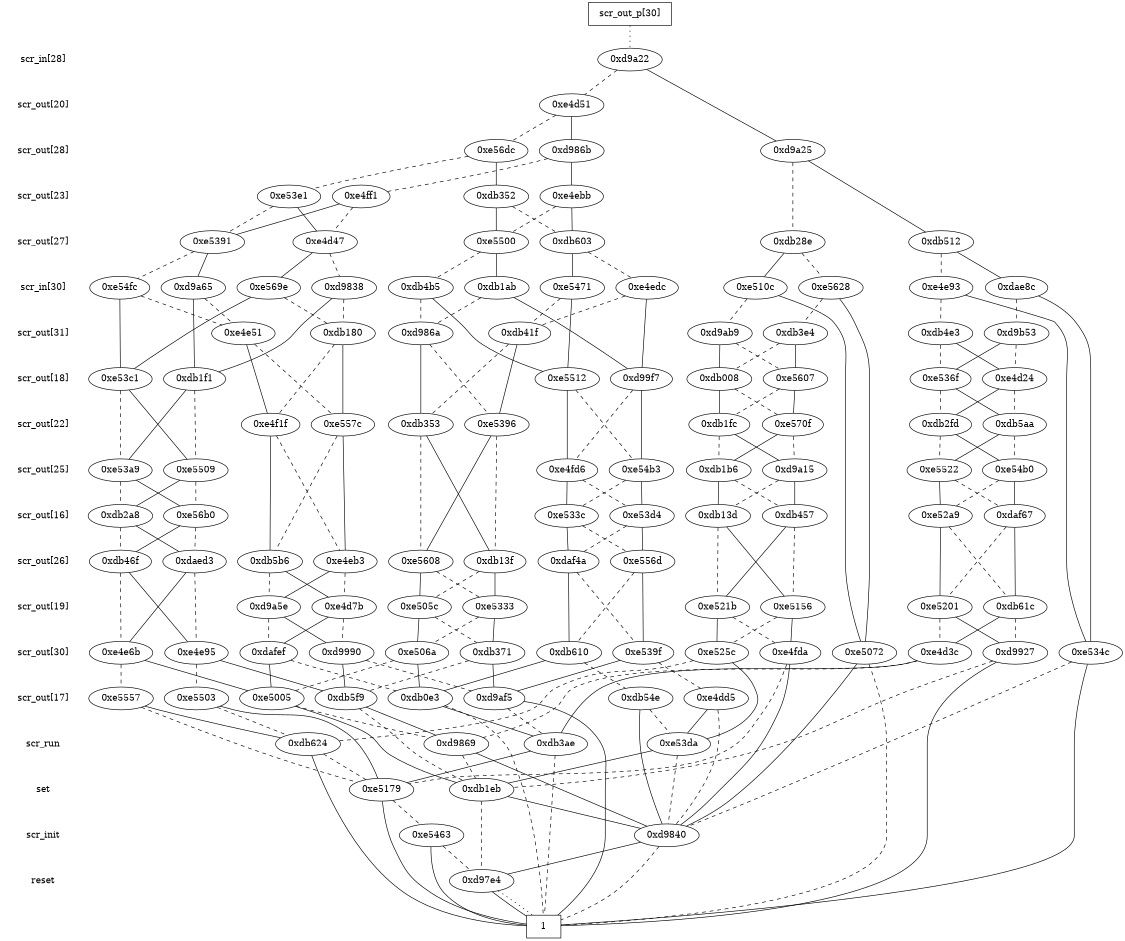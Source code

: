 digraph "DD" {
size = "7.5,10"
center = true;
edge [dir = none];
{ node [shape = plaintext];
  edge [style = invis];
  "CONST NODES" [style = invis];
" scr_in[28] " -> " scr_out[20] " -> " scr_out[28] " -> " scr_out[23] " -> " scr_out[27] " -> " scr_in[30] " -> " scr_out[31] " -> " scr_out[18] " -> " scr_out[22] " -> " scr_out[25] " -> " scr_out[16] " -> " scr_out[26] " -> " scr_out[19] " -> " scr_out[30] " -> " scr_out[17] " -> " scr_run " -> " set " -> " scr_init " -> " reset " -> "CONST NODES"; 
}
{ rank = same; node [shape = box]; edge [style = invis];
"  scr_out_p[30]  "; }
{ rank = same; " scr_in[28] ";
"0xd9a22";
}
{ rank = same; " scr_out[20] ";
"0xe4d51";
}
{ rank = same; " scr_out[28] ";
"0xd986b";
"0xd9a25";
"0xe56dc";
}
{ rank = same; " scr_out[23] ";
"0xe4ff1";
"0xe53e1";
"0xe4ebb";
"0xdb352";
}
{ rank = same; " scr_out[27] ";
"0xe5500";
"0xdb28e";
"0xe5391";
"0xdb603";
"0xe4d47";
"0xdb512";
}
{ rank = same; " scr_in[30] ";
"0xd9838";
"0xe4edc";
"0xdb4b5";
"0xe510c";
"0xe5628";
"0xe54fc";
"0xd9a65";
"0xe5471";
"0xdb1ab";
"0xe4e93";
"0xe569e";
"0xdae8c";
}
{ rank = same; " scr_out[31] ";
"0xdb41f";
"0xd9b53";
"0xdb3e4";
"0xdb180";
"0xdb4e3";
"0xd9ab9";
"0xe4e51";
"0xd986a";
}
{ rank = same; " scr_out[18] ";
"0xe4d24";
"0xe5607";
"0xd99f7";
"0xdb008";
"0xe53c1";
"0xdb1f1";
"0xe5512";
"0xe536f";
}
{ rank = same; " scr_out[22] ";
"0xe4f1f";
"0xdb353";
"0xdb5aa";
"0xdb2fd";
"0xe570f";
"0xe5396";
"0xdb1fc";
"0xe557c";
}
{ rank = same; " scr_out[25] ";
"0xe54b0";
"0xe5522";
"0xe5509";
"0xd9a15";
"0xdb1b6";
"0xe54b3";
"0xe53a9";
"0xe4fd6";
}
{ rank = same; " scr_out[16] ";
"0xdaf67";
"0xe52a9";
"0xe53d4";
"0xe533c";
"0xe56b0";
"0xdb2a8";
"0xdb457";
"0xdb13d";
}
{ rank = same; " scr_out[26] ";
"0xe4eb3";
"0xdb13f";
"0xdb46f";
"0xdaed3";
"0xe5608";
"0xdaf4a";
"0xdb5b6";
"0xe556d";
}
{ rank = same; " scr_out[19] ";
"0xdb61c";
"0xe5201";
"0xe5156";
"0xe521b";
"0xe505c";
"0xe5333";
"0xd9a5e";
"0xe4d7b";
}
{ rank = same; " scr_out[30] ";
"0xd9927";
"0xe4fda";
"0xdafef";
"0xdb371";
"0xe525c";
"0xe4d3c";
"0xe5072";
"0xe506a";
"0xdb610";
"0xd9990";
"0xe4e6b";
"0xe534c";
"0xe539f";
"0xe4e95";
}
{ rank = same; " scr_out[17] ";
"0xe5503";
"0xd9af5";
"0xe4dd5";
"0xdb5f9";
"0xdb0e3";
"0xe5005";
"0xdb54e";
"0xe5557";
}
{ rank = same; " scr_run ";
"0xe53da";
"0xdb3ae";
"0xd9869";
"0xdb624";
}
{ rank = same; " set ";
"0xe5179";
"0xdb1eb";
}
{ rank = same; " scr_init ";
"0xe5463";
"0xd9840";
}
{ rank = same; " reset ";
"0xd97e4";
}
{ rank = same; "CONST NODES";
{ node [shape = box]; "0xd979d";
}
}
"  scr_out_p[30]  " -> "0xd9a22" [style = dotted];
"0xd9a22" -> "0xd9a25";
"0xd9a22" -> "0xe4d51" [style = dashed];
"0xe4d51" -> "0xd986b";
"0xe4d51" -> "0xe56dc" [style = dashed];
"0xd986b" -> "0xe4ebb";
"0xd986b" -> "0xe4ff1" [style = dashed];
"0xd9a25" -> "0xdb512";
"0xd9a25" -> "0xdb28e" [style = dashed];
"0xe56dc" -> "0xdb352";
"0xe56dc" -> "0xe53e1" [style = dashed];
"0xe4ff1" -> "0xe5391";
"0xe4ff1" -> "0xe4d47" [style = dashed];
"0xe53e1" -> "0xe4d47";
"0xe53e1" -> "0xe5391" [style = dashed];
"0xe4ebb" -> "0xdb603";
"0xe4ebb" -> "0xe5500" [style = dashed];
"0xdb352" -> "0xe5500";
"0xdb352" -> "0xdb603" [style = dashed];
"0xe5500" -> "0xdb1ab";
"0xe5500" -> "0xdb4b5" [style = dashed];
"0xdb28e" -> "0xe510c";
"0xdb28e" -> "0xe5628" [style = dashed];
"0xe5391" -> "0xd9a65";
"0xe5391" -> "0xe54fc" [style = dashed];
"0xdb603" -> "0xe5471";
"0xdb603" -> "0xe4edc" [style = dashed];
"0xe4d47" -> "0xe569e";
"0xe4d47" -> "0xd9838" [style = dashed];
"0xdb512" -> "0xdae8c";
"0xdb512" -> "0xe4e93" [style = dashed];
"0xd9838" -> "0xdb1f1";
"0xd9838" -> "0xdb180" [style = dashed];
"0xe4edc" -> "0xd99f7";
"0xe4edc" -> "0xdb41f" [style = dashed];
"0xdb4b5" -> "0xe5512";
"0xdb4b5" -> "0xd986a" [style = dashed];
"0xe510c" -> "0xe5072";
"0xe510c" -> "0xd9ab9" [style = dashed];
"0xe5628" -> "0xe5072";
"0xe5628" -> "0xdb3e4" [style = dashed];
"0xe54fc" -> "0xe53c1";
"0xe54fc" -> "0xe4e51" [style = dashed];
"0xd9a65" -> "0xdb1f1";
"0xd9a65" -> "0xe4e51" [style = dashed];
"0xe5471" -> "0xe5512";
"0xe5471" -> "0xdb41f" [style = dashed];
"0xdb1ab" -> "0xd99f7";
"0xdb1ab" -> "0xd986a" [style = dashed];
"0xe4e93" -> "0xe534c";
"0xe4e93" -> "0xdb4e3" [style = dashed];
"0xe569e" -> "0xe53c1";
"0xe569e" -> "0xdb180" [style = dashed];
"0xdae8c" -> "0xe534c";
"0xdae8c" -> "0xd9b53" [style = dashed];
"0xdb41f" -> "0xe5396";
"0xdb41f" -> "0xdb353" [style = dashed];
"0xd9b53" -> "0xe536f";
"0xd9b53" -> "0xe4d24" [style = dashed];
"0xdb3e4" -> "0xe5607";
"0xdb3e4" -> "0xdb008" [style = dashed];
"0xdb180" -> "0xe557c";
"0xdb180" -> "0xe4f1f" [style = dashed];
"0xdb4e3" -> "0xe4d24";
"0xdb4e3" -> "0xe536f" [style = dashed];
"0xd9ab9" -> "0xdb008";
"0xd9ab9" -> "0xe5607" [style = dashed];
"0xe4e51" -> "0xe4f1f";
"0xe4e51" -> "0xe557c" [style = dashed];
"0xd986a" -> "0xdb353";
"0xd986a" -> "0xe5396" [style = dashed];
"0xe4d24" -> "0xdb2fd";
"0xe4d24" -> "0xdb5aa" [style = dashed];
"0xe5607" -> "0xe570f";
"0xe5607" -> "0xdb1fc" [style = dashed];
"0xd99f7" -> "0xe54b3";
"0xd99f7" -> "0xe4fd6" [style = dashed];
"0xdb008" -> "0xdb1fc";
"0xdb008" -> "0xe570f" [style = dashed];
"0xe53c1" -> "0xe5509";
"0xe53c1" -> "0xe53a9" [style = dashed];
"0xdb1f1" -> "0xe53a9";
"0xdb1f1" -> "0xe5509" [style = dashed];
"0xe5512" -> "0xe4fd6";
"0xe5512" -> "0xe54b3" [style = dashed];
"0xe536f" -> "0xdb5aa";
"0xe536f" -> "0xdb2fd" [style = dashed];
"0xe4f1f" -> "0xdb5b6";
"0xe4f1f" -> "0xe4eb3" [style = dashed];
"0xdb353" -> "0xdb13f";
"0xdb353" -> "0xe5608" [style = dashed];
"0xdb5aa" -> "0xe5522";
"0xdb5aa" -> "0xe54b0" [style = dashed];
"0xdb2fd" -> "0xe54b0";
"0xdb2fd" -> "0xe5522" [style = dashed];
"0xe570f" -> "0xdb1b6";
"0xe570f" -> "0xd9a15" [style = dashed];
"0xe5396" -> "0xe5608";
"0xe5396" -> "0xdb13f" [style = dashed];
"0xdb1fc" -> "0xd9a15";
"0xdb1fc" -> "0xdb1b6" [style = dashed];
"0xe557c" -> "0xe4eb3";
"0xe557c" -> "0xdb5b6" [style = dashed];
"0xe54b0" -> "0xdaf67";
"0xe54b0" -> "0xe52a9" [style = dashed];
"0xe5522" -> "0xe52a9";
"0xe5522" -> "0xdaf67" [style = dashed];
"0xe5509" -> "0xdb2a8";
"0xe5509" -> "0xe56b0" [style = dashed];
"0xd9a15" -> "0xdb457";
"0xd9a15" -> "0xdb13d" [style = dashed];
"0xdb1b6" -> "0xdb13d";
"0xdb1b6" -> "0xdb457" [style = dashed];
"0xe54b3" -> "0xe53d4";
"0xe54b3" -> "0xe533c" [style = dashed];
"0xe53a9" -> "0xe56b0";
"0xe53a9" -> "0xdb2a8" [style = dashed];
"0xe4fd6" -> "0xe533c";
"0xe4fd6" -> "0xe53d4" [style = dashed];
"0xdaf67" -> "0xdb61c";
"0xdaf67" -> "0xe5201" [style = dashed];
"0xe52a9" -> "0xe5201";
"0xe52a9" -> "0xdb61c" [style = dashed];
"0xe53d4" -> "0xe556d";
"0xe53d4" -> "0xdaf4a" [style = dashed];
"0xe533c" -> "0xdaf4a";
"0xe533c" -> "0xe556d" [style = dashed];
"0xe56b0" -> "0xdb46f";
"0xe56b0" -> "0xdaed3" [style = dashed];
"0xdb2a8" -> "0xdaed3";
"0xdb2a8" -> "0xdb46f" [style = dashed];
"0xdb457" -> "0xe521b";
"0xdb457" -> "0xe5156" [style = dashed];
"0xdb13d" -> "0xe5156";
"0xdb13d" -> "0xe521b" [style = dashed];
"0xe4eb3" -> "0xd9a5e";
"0xe4eb3" -> "0xe4d7b" [style = dashed];
"0xdb13f" -> "0xe5333";
"0xdb13f" -> "0xe505c" [style = dashed];
"0xdb46f" -> "0xe4e95";
"0xdb46f" -> "0xe4e6b" [style = dashed];
"0xdaed3" -> "0xe4e6b";
"0xdaed3" -> "0xe4e95" [style = dashed];
"0xe5608" -> "0xe505c";
"0xe5608" -> "0xe5333" [style = dashed];
"0xdaf4a" -> "0xdb610";
"0xdaf4a" -> "0xe539f" [style = dashed];
"0xdb5b6" -> "0xe4d7b";
"0xdb5b6" -> "0xd9a5e" [style = dashed];
"0xe556d" -> "0xe539f";
"0xe556d" -> "0xdb610" [style = dashed];
"0xdb61c" -> "0xe4d3c";
"0xdb61c" -> "0xd9927" [style = dashed];
"0xe5201" -> "0xd9927";
"0xe5201" -> "0xe4d3c" [style = dashed];
"0xe5156" -> "0xe4fda";
"0xe5156" -> "0xe525c" [style = dashed];
"0xe521b" -> "0xe525c";
"0xe521b" -> "0xe4fda" [style = dashed];
"0xe505c" -> "0xe506a";
"0xe505c" -> "0xdb371" [style = dashed];
"0xe5333" -> "0xdb371";
"0xe5333" -> "0xe506a" [style = dashed];
"0xd9a5e" -> "0xd9990";
"0xd9a5e" -> "0xdafef" [style = dashed];
"0xe4d7b" -> "0xdafef";
"0xe4d7b" -> "0xd9990" [style = dashed];
"0xd9927" -> "0xd979d";
"0xd9927" -> "0xdb1eb" [style = dashed];
"0xe4fda" -> "0xd9840";
"0xe4fda" -> "0xe5179" [style = dashed];
"0xdafef" -> "0xe5005";
"0xdafef" -> "0xdb0e3" [style = dashed];
"0xdb371" -> "0xd9af5";
"0xdb371" -> "0xdb5f9" [style = dashed];
"0xe525c" -> "0xe53da";
"0xe525c" -> "0xdb624" [style = dashed];
"0xe4d3c" -> "0xdb3ae";
"0xe4d3c" -> "0xd9869" [style = dashed];
"0xe5072" -> "0xd9840";
"0xe5072" -> "0xd979d" [style = dashed];
"0xe506a" -> "0xdb0e3";
"0xe506a" -> "0xe5005" [style = dashed];
"0xdb610" -> "0xdb0e3";
"0xdb610" -> "0xdb54e" [style = dashed];
"0xd9990" -> "0xdb5f9";
"0xd9990" -> "0xd9af5" [style = dashed];
"0xe4e6b" -> "0xe5005";
"0xe4e6b" -> "0xe5557" [style = dashed];
"0xe534c" -> "0xd979d";
"0xe534c" -> "0xd9840" [style = dashed];
"0xe539f" -> "0xd9af5";
"0xe539f" -> "0xe4dd5" [style = dashed];
"0xe4e95" -> "0xdb5f9";
"0xe4e95" -> "0xe5503" [style = dashed];
"0xe5503" -> "0xe5179";
"0xe5503" -> "0xdb624" [style = dashed];
"0xd9af5" -> "0xd979d";
"0xd9af5" -> "0xdb3ae" [style = dashed];
"0xe4dd5" -> "0xe53da";
"0xe4dd5" -> "0xd9840" [style = dashed];
"0xdb5f9" -> "0xd9869";
"0xdb5f9" -> "0xdb1eb" [style = dashed];
"0xdb0e3" -> "0xdb3ae";
"0xdb0e3" -> "0xd979d" [style = dashed];
"0xe5005" -> "0xdb1eb";
"0xe5005" -> "0xd9869" [style = dashed];
"0xdb54e" -> "0xd9840";
"0xdb54e" -> "0xe53da" [style = dashed];
"0xe5557" -> "0xdb624";
"0xe5557" -> "0xe5179" [style = dashed];
"0xe53da" -> "0xdb1eb";
"0xe53da" -> "0xd9840" [style = dashed];
"0xdb3ae" -> "0xe5179";
"0xdb3ae" -> "0xd979d" [style = dashed];
"0xd9869" -> "0xd9840";
"0xd9869" -> "0xdb1eb" [style = dashed];
"0xdb624" -> "0xd979d";
"0xdb624" -> "0xe5179" [style = dashed];
"0xe5179" -> "0xd979d";
"0xe5179" -> "0xe5463" [style = dashed];
"0xdb1eb" -> "0xd9840";
"0xdb1eb" -> "0xd97e4" [style = dashed];
"0xe5463" -> "0xd979d";
"0xe5463" -> "0xd97e4" [style = dashed];
"0xd9840" -> "0xd97e4";
"0xd9840" -> "0xd979d" [style = dashed];
"0xd97e4" -> "0xd979d";
"0xd97e4" -> "0xd979d" [style = dotted];
"0xd979d" [label = "1"];
}
